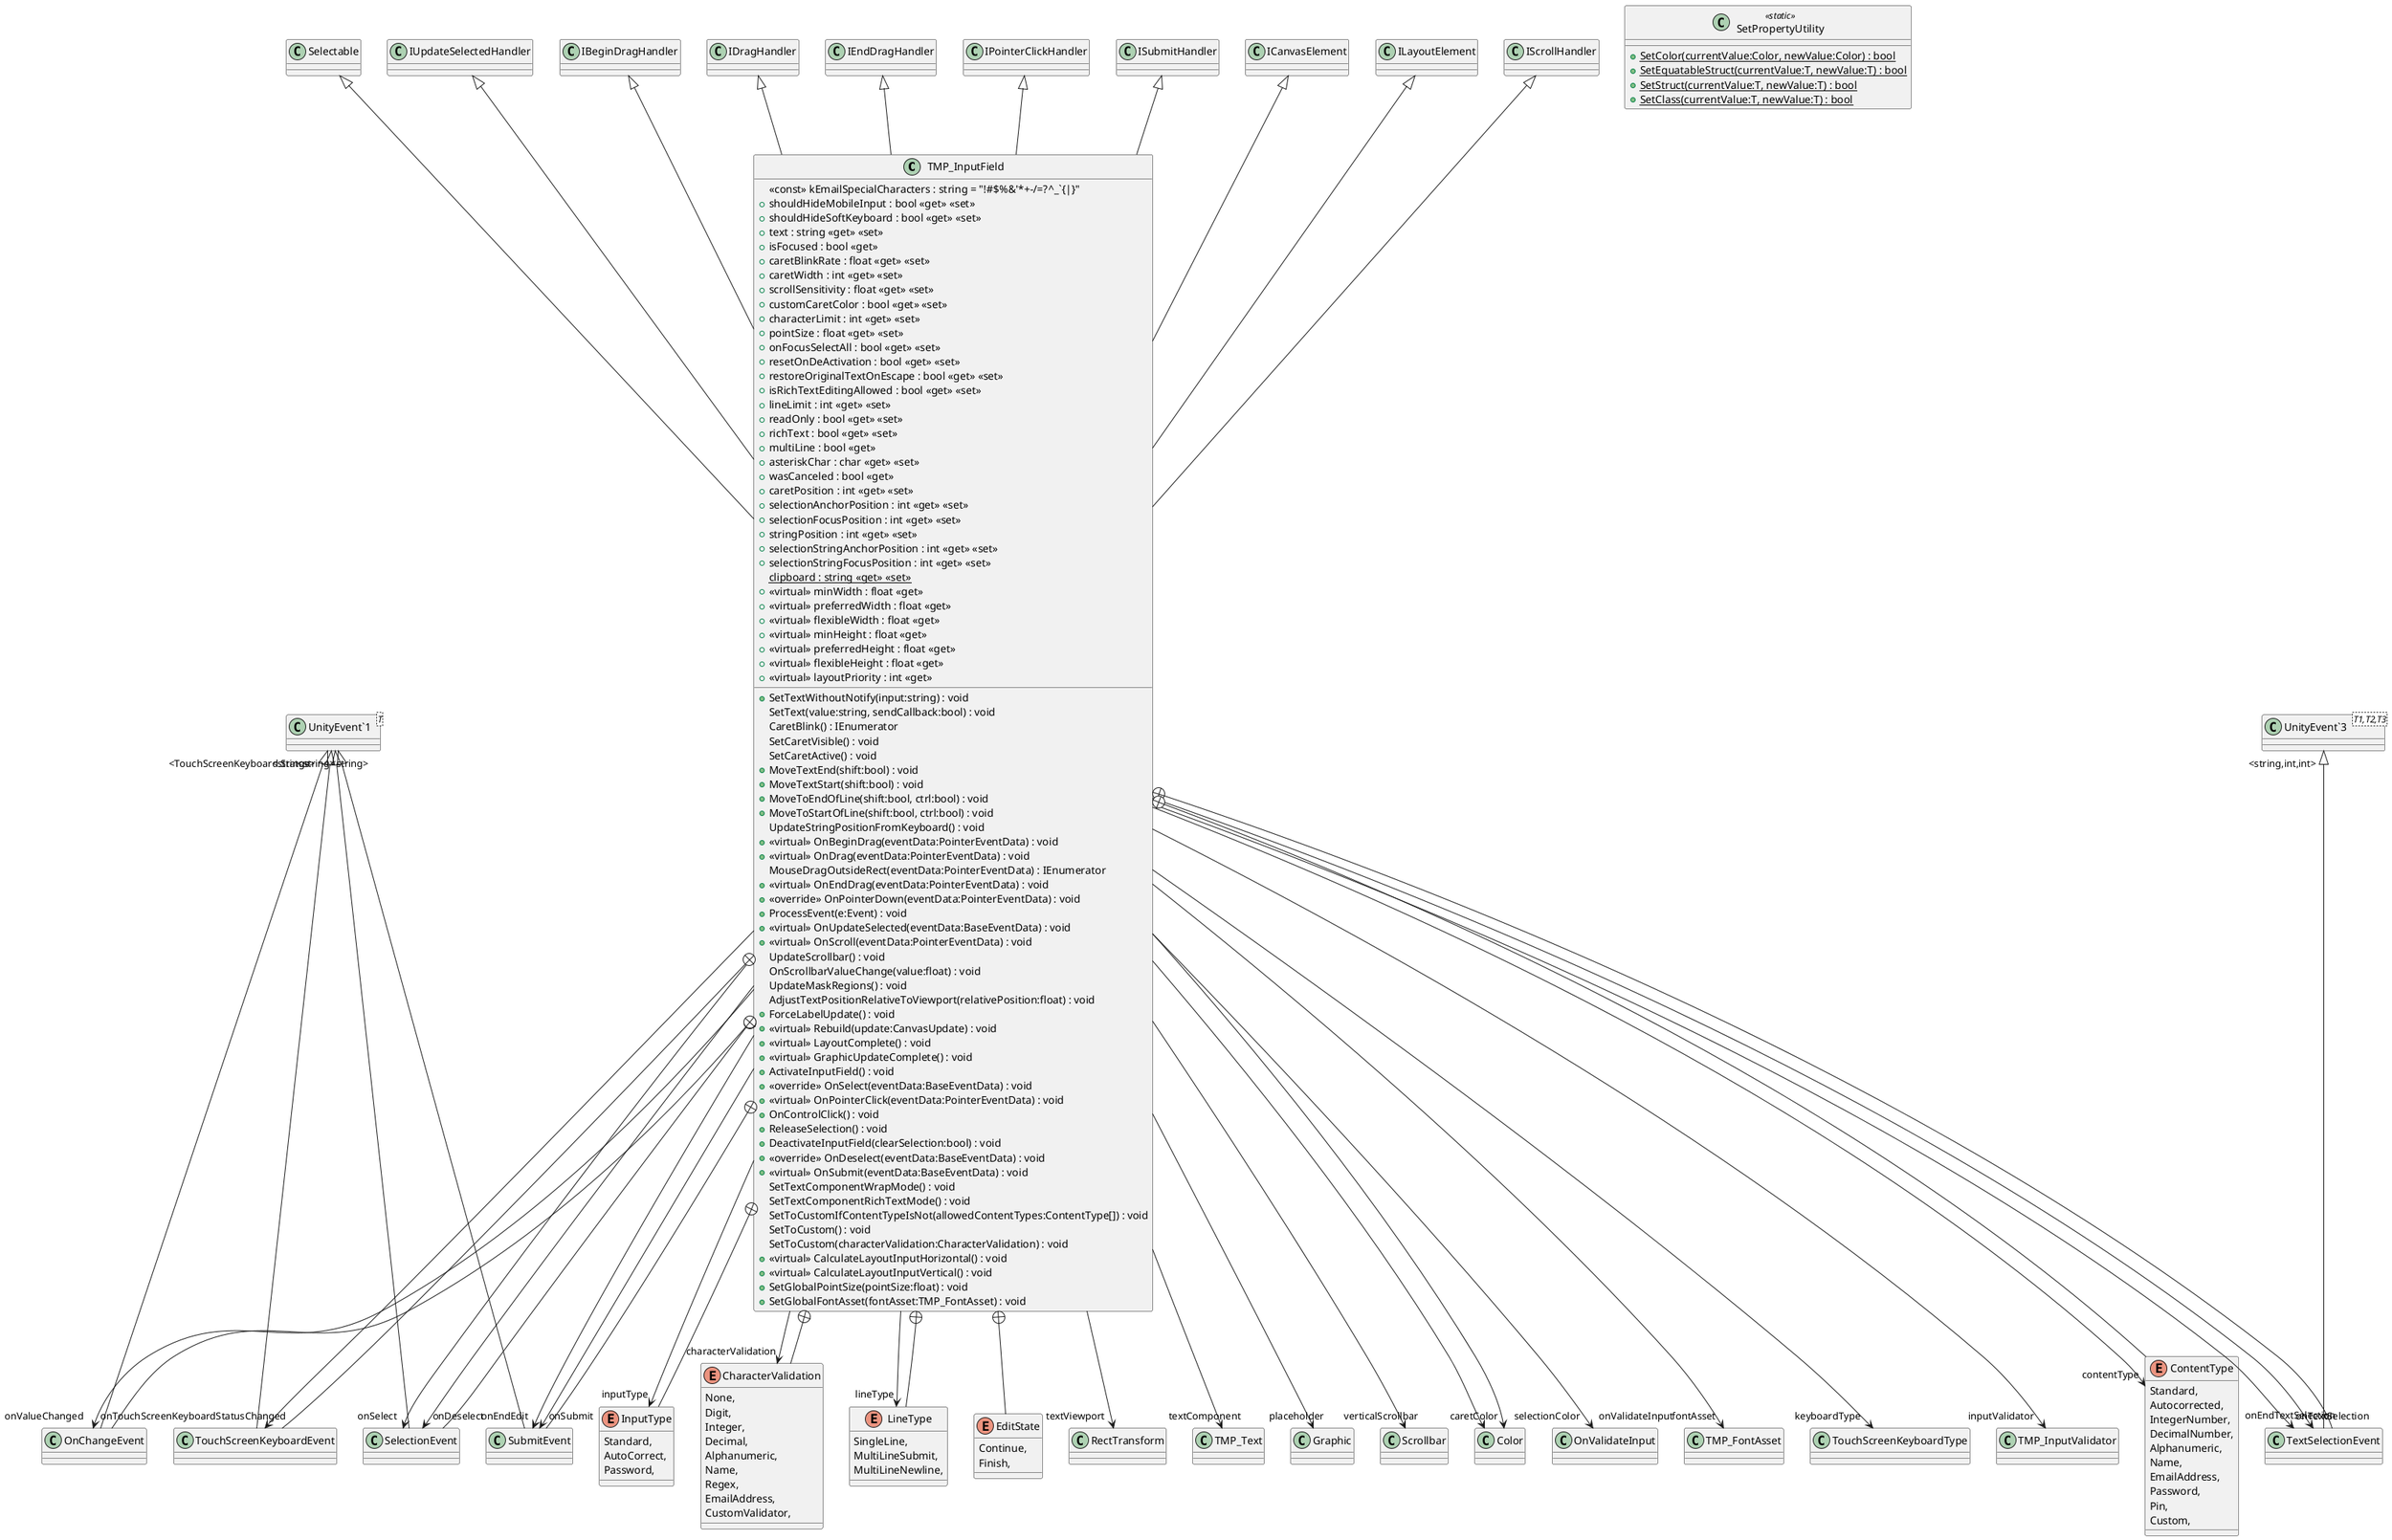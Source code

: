 @startuml
class TMP_InputField {
    <<const>> kEmailSpecialCharacters : string = "!#$%&'*+-/=?^_`{|}~"
    + shouldHideMobileInput : bool <<get>> <<set>>
    + shouldHideSoftKeyboard : bool <<get>> <<set>>
    + text : string <<get>> <<set>>
    + SetTextWithoutNotify(input:string) : void
    SetText(value:string, sendCallback:bool) : void
    + isFocused : bool <<get>>
    + caretBlinkRate : float <<get>> <<set>>
    + caretWidth : int <<get>> <<set>>
    + scrollSensitivity : float <<get>> <<set>>
    + customCaretColor : bool <<get>> <<set>>
    + characterLimit : int <<get>> <<set>>
    + pointSize : float <<get>> <<set>>
    + onFocusSelectAll : bool <<get>> <<set>>
    + resetOnDeActivation : bool <<get>> <<set>>
    + restoreOriginalTextOnEscape : bool <<get>> <<set>>
    + isRichTextEditingAllowed : bool <<get>> <<set>>
    + lineLimit : int <<get>> <<set>>
    + readOnly : bool <<get>> <<set>>
    + richText : bool <<get>> <<set>>
    + multiLine : bool <<get>>
    + asteriskChar : char <<get>> <<set>>
    + wasCanceled : bool <<get>>
    + caretPosition : int <<get>> <<set>>
    + selectionAnchorPosition : int <<get>> <<set>>
    + selectionFocusPosition : int <<get>> <<set>>
    + stringPosition : int <<get>> <<set>>
    + selectionStringAnchorPosition : int <<get>> <<set>>
    + selectionStringFocusPosition : int <<get>> <<set>>
    CaretBlink() : IEnumerator
    SetCaretVisible() : void
    SetCaretActive() : void
    + MoveTextEnd(shift:bool) : void
    + MoveTextStart(shift:bool) : void
    + MoveToEndOfLine(shift:bool, ctrl:bool) : void
    + MoveToStartOfLine(shift:bool, ctrl:bool) : void
    {static} clipboard : string <<get>> <<set>>
    UpdateStringPositionFromKeyboard() : void
    + <<virtual>> OnBeginDrag(eventData:PointerEventData) : void
    + <<virtual>> OnDrag(eventData:PointerEventData) : void
    MouseDragOutsideRect(eventData:PointerEventData) : IEnumerator
    + <<virtual>> OnEndDrag(eventData:PointerEventData) : void
    + <<override>> OnPointerDown(eventData:PointerEventData) : void
    + ProcessEvent(e:Event) : void
    + <<virtual>> OnUpdateSelected(eventData:BaseEventData) : void
    + <<virtual>> OnScroll(eventData:PointerEventData) : void
    UpdateScrollbar() : void
    OnScrollbarValueChange(value:float) : void
    UpdateMaskRegions() : void
    AdjustTextPositionRelativeToViewport(relativePosition:float) : void
    + ForceLabelUpdate() : void
    + <<virtual>> Rebuild(update:CanvasUpdate) : void
    + <<virtual>> LayoutComplete() : void
    + <<virtual>> GraphicUpdateComplete() : void
    + ActivateInputField() : void
    + <<override>> OnSelect(eventData:BaseEventData) : void
    + <<virtual>> OnPointerClick(eventData:PointerEventData) : void
    + OnControlClick() : void
    + ReleaseSelection() : void
    + DeactivateInputField(clearSelection:bool) : void
    + <<override>> OnDeselect(eventData:BaseEventData) : void
    + <<virtual>> OnSubmit(eventData:BaseEventData) : void
    SetTextComponentWrapMode() : void
    SetTextComponentRichTextMode() : void
    SetToCustomIfContentTypeIsNot(allowedContentTypes:ContentType[]) : void
    SetToCustom() : void
    SetToCustom(characterValidation:CharacterValidation) : void
    + <<virtual>> CalculateLayoutInputHorizontal() : void
    + <<virtual>> CalculateLayoutInputVertical() : void
    + <<virtual>> minWidth : float <<get>>
    + <<virtual>> preferredWidth : float <<get>>
    + <<virtual>> flexibleWidth : float <<get>>
    + <<virtual>> minHeight : float <<get>>
    + <<virtual>> preferredHeight : float <<get>>
    + <<virtual>> flexibleHeight : float <<get>>
    + <<virtual>> layoutPriority : int <<get>>
    + SetGlobalPointSize(pointSize:float) : void
    + SetGlobalFontAsset(fontAsset:TMP_FontAsset) : void
}
class SetPropertyUtility <<static>> {
    + {static} SetColor(currentValue:Color, newValue:Color) : bool
    + {static} SetEquatableStruct(currentValue:T, newValue:T) : bool
    + {static} SetStruct(currentValue:T, newValue:T) : bool
    + {static} SetClass(currentValue:T, newValue:T) : bool
}
enum ContentType {
    Standard,
    Autocorrected,
    IntegerNumber,
    DecimalNumber,
    Alphanumeric,
    Name,
    EmailAddress,
    Password,
    Pin,
    Custom,
}
enum InputType {
    Standard,
    AutoCorrect,
    Password,
}
enum CharacterValidation {
    None,
    Digit,
    Integer,
    Decimal,
    Alphanumeric,
    Name,
    Regex,
    EmailAddress,
    CustomValidator,
}
enum LineType {
    SingleLine,
    MultiLineSubmit,
    MultiLineNewline,
}
class SubmitEvent {
}
class OnChangeEvent {
}
class SelectionEvent {
}
class TextSelectionEvent {
}
class TouchScreenKeyboardEvent {
}
enum EditState {
    Continue,
    Finish,
}
class "UnityEvent`1"<T> {
}
class "UnityEvent`3"<T1,T2,T3> {
}
Selectable <|-- TMP_InputField
IUpdateSelectedHandler <|-- TMP_InputField
IBeginDragHandler <|-- TMP_InputField
IDragHandler <|-- TMP_InputField
IEndDragHandler <|-- TMP_InputField
IPointerClickHandler <|-- TMP_InputField
ISubmitHandler <|-- TMP_InputField
ICanvasElement <|-- TMP_InputField
ILayoutElement <|-- TMP_InputField
IScrollHandler <|-- TMP_InputField
TMP_InputField --> "textViewport" RectTransform
TMP_InputField --> "textComponent" TMP_Text
TMP_InputField --> "placeholder" Graphic
TMP_InputField --> "verticalScrollbar" Scrollbar
TMP_InputField --> "caretColor" Color
TMP_InputField --> "selectionColor" Color
TMP_InputField --> "onEndEdit" SubmitEvent
TMP_InputField --> "onSubmit" SubmitEvent
TMP_InputField --> "onSelect" SelectionEvent
TMP_InputField --> "onDeselect" SelectionEvent
TMP_InputField --> "onTextSelection" TextSelectionEvent
TMP_InputField --> "onEndTextSelection" TextSelectionEvent
TMP_InputField --> "onValueChanged" OnChangeEvent
TMP_InputField --> "onTouchScreenKeyboardStatusChanged" TouchScreenKeyboardEvent
TMP_InputField --> "onValidateInput" OnValidateInput
TMP_InputField --> "fontAsset" TMP_FontAsset
TMP_InputField --> "contentType" ContentType
TMP_InputField --> "lineType" LineType
TMP_InputField --> "inputType" InputType
TMP_InputField --> "keyboardType" TouchScreenKeyboardType
TMP_InputField --> "characterValidation" CharacterValidation
TMP_InputField --> "inputValidator" TMP_InputValidator
TMP_InputField +-- ContentType
TMP_InputField +-- InputType
TMP_InputField +-- CharacterValidation
TMP_InputField +-- LineType
TMP_InputField +-- SubmitEvent
"UnityEvent`1" "<string>" <|-- SubmitEvent
TMP_InputField +-- OnChangeEvent
"UnityEvent`1" "<string>" <|-- OnChangeEvent
TMP_InputField +-- SelectionEvent
"UnityEvent`1" "<string>" <|-- SelectionEvent
TMP_InputField +-- TextSelectionEvent
"UnityEvent`3" "<string,int,int>" <|-- TextSelectionEvent
TMP_InputField +-- TouchScreenKeyboardEvent
"UnityEvent`1" "<TouchScreenKeyboard.Status>" <|-- TouchScreenKeyboardEvent
TMP_InputField +-- EditState
@enduml
